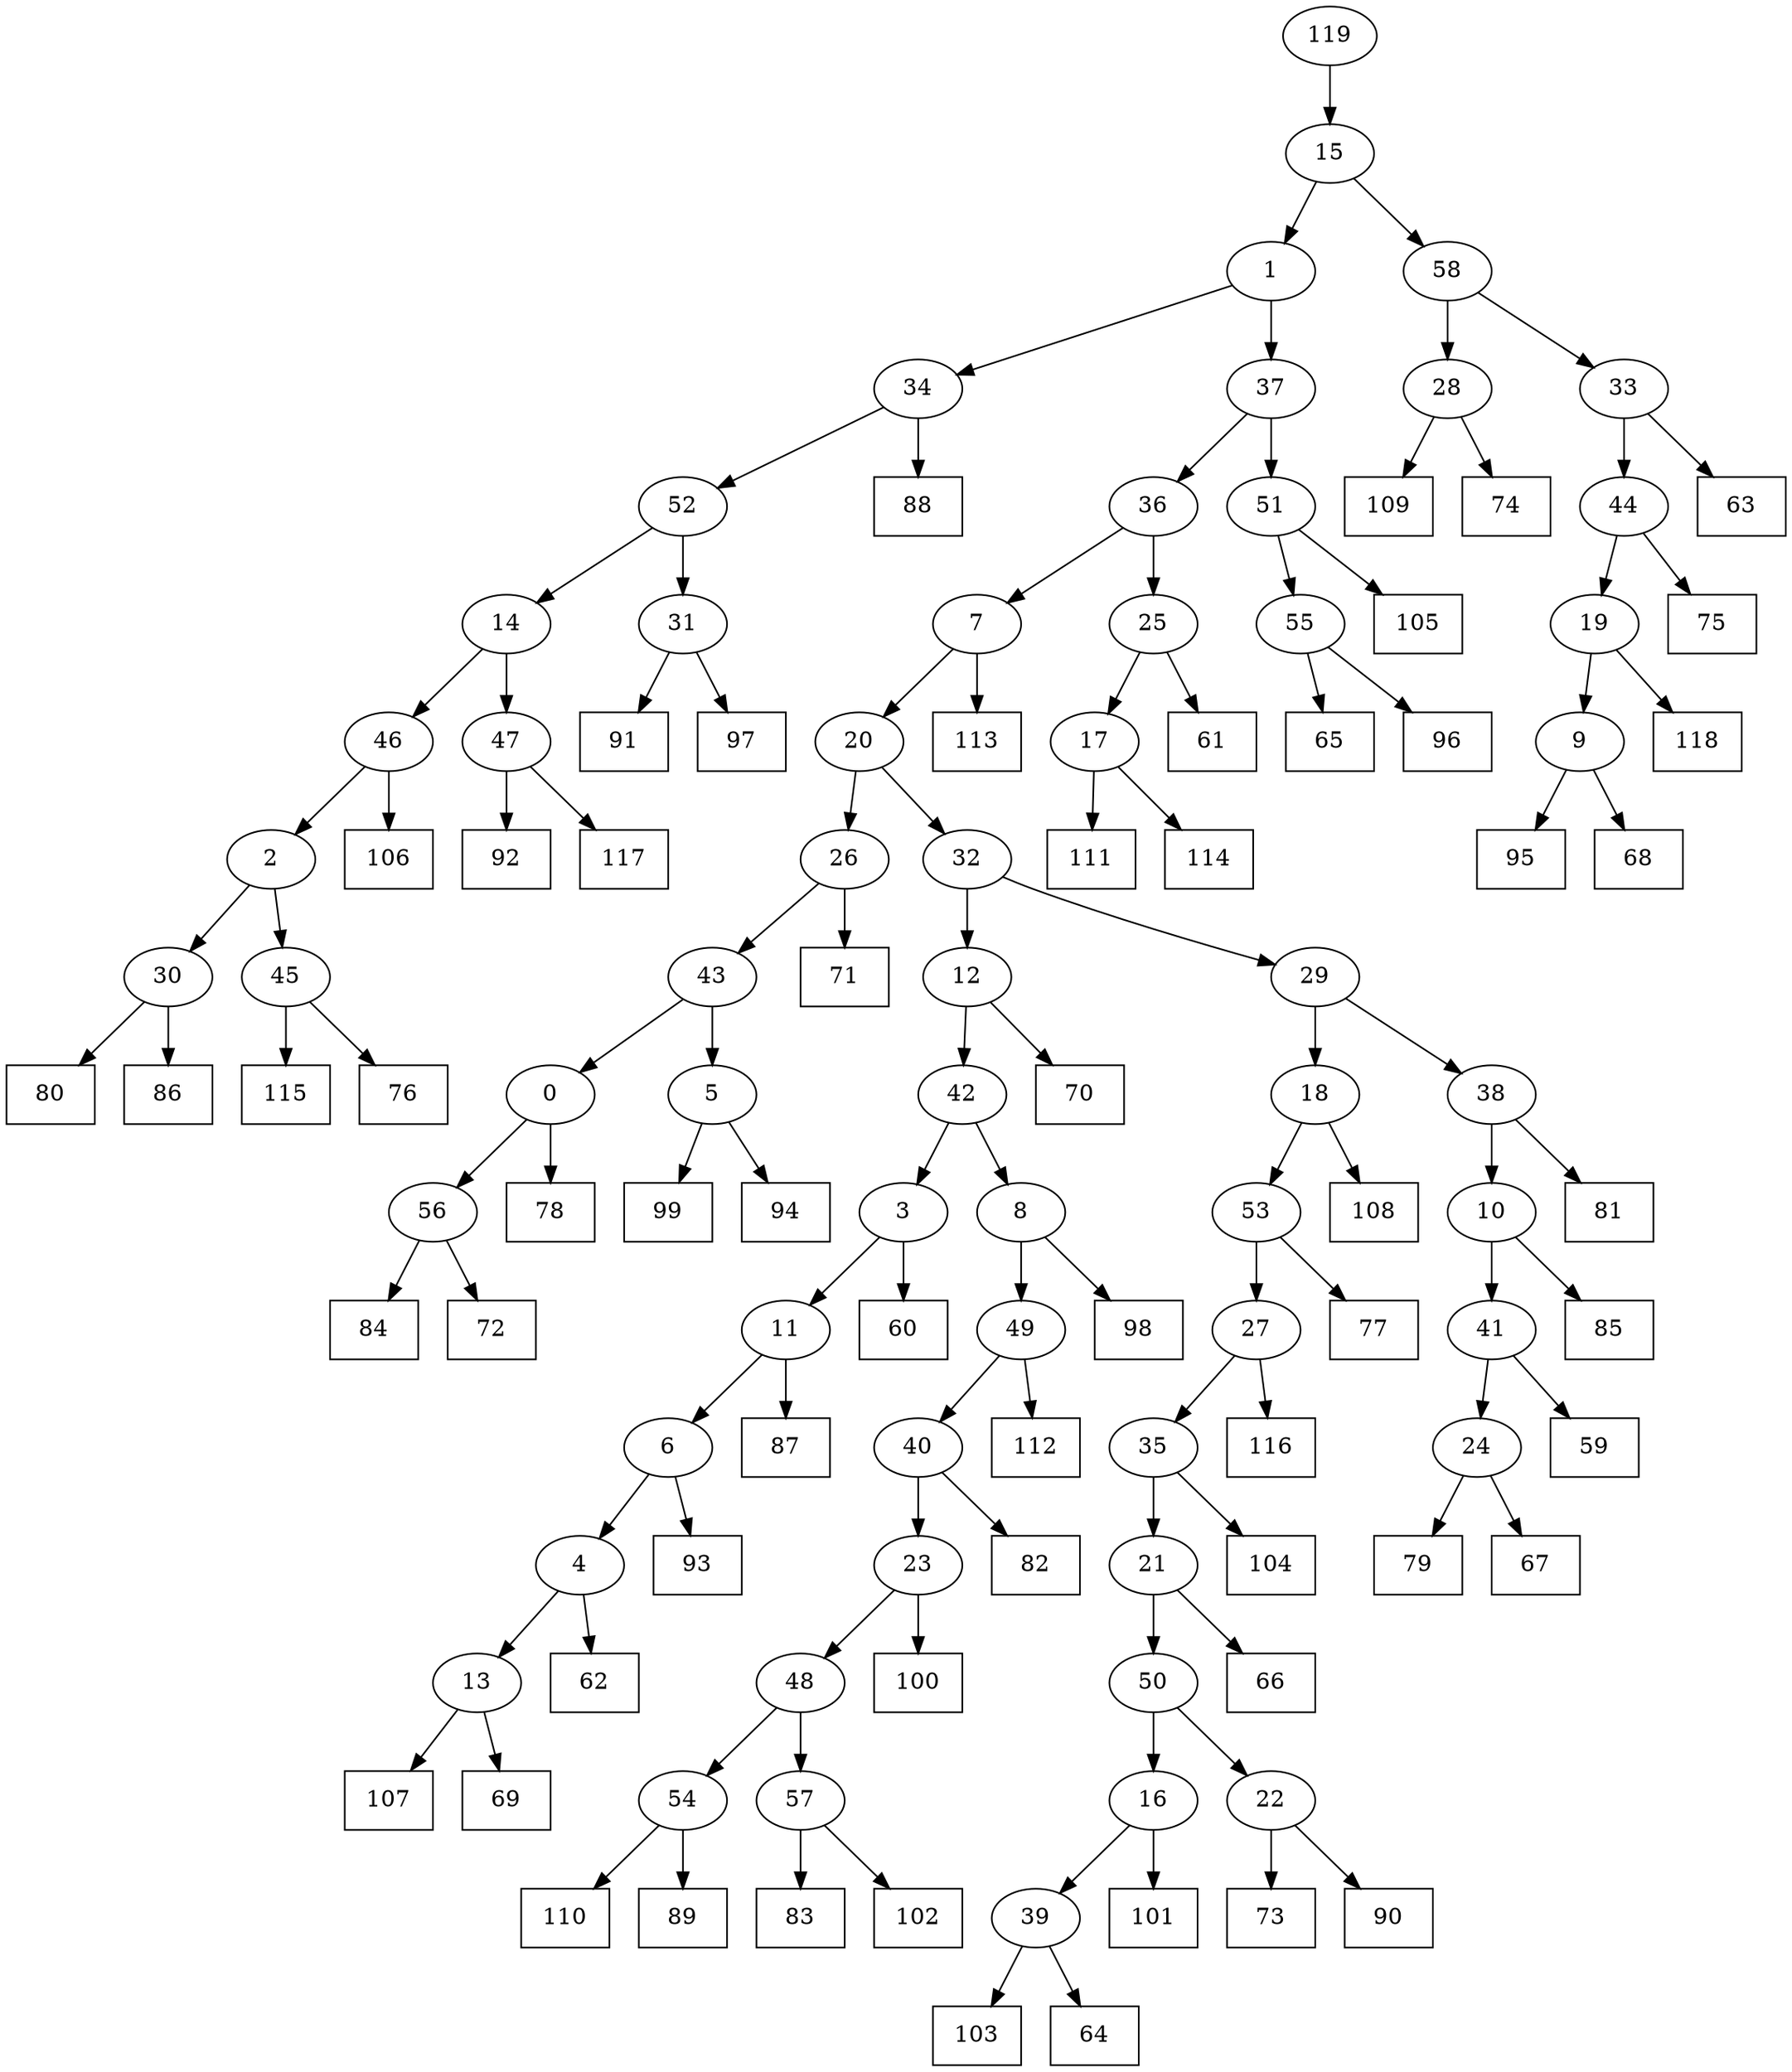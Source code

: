 digraph G {
0[label="0"];
1[label="1"];
2[label="2"];
3[label="3"];
4[label="4"];
5[label="5"];
6[label="6"];
7[label="7"];
8[label="8"];
9[label="9"];
10[label="10"];
11[label="11"];
12[label="12"];
13[label="13"];
14[label="14"];
15[label="15"];
16[label="16"];
17[label="17"];
18[label="18"];
19[label="19"];
20[label="20"];
21[label="21"];
22[label="22"];
23[label="23"];
24[label="24"];
25[label="25"];
26[label="26"];
27[label="27"];
28[label="28"];
29[label="29"];
30[label="30"];
31[label="31"];
32[label="32"];
33[label="33"];
34[label="34"];
35[label="35"];
36[label="36"];
37[label="37"];
38[label="38"];
39[label="39"];
40[label="40"];
41[label="41"];
42[label="42"];
43[label="43"];
44[label="44"];
45[label="45"];
46[label="46"];
47[label="47"];
48[label="48"];
49[label="49"];
50[label="50"];
51[label="51"];
52[label="52"];
53[label="53"];
54[label="54"];
55[label="55"];
56[label="56"];
57[label="57"];
58[label="58"];
59[shape=box,label="113"];
60[shape=box,label="100"];
61[shape=box,label="118"];
62[shape=box,label="110"];
63[shape=box,label="106"];
64[shape=box,label="99"];
65[shape=box,label="95"];
66[shape=box,label="80"];
67[shape=box,label="107"];
68[shape=box,label="60"];
69[shape=box,label="75"];
70[shape=box,label="63"];
71[shape=box,label="69"];
72[shape=box,label="85"];
73[shape=box,label="79"];
74[shape=box,label="83"];
75[shape=box,label="66"];
76[shape=box,label="89"];
77[shape=box,label="78"];
78[shape=box,label="92"];
79[shape=box,label="86"];
80[shape=box,label="111"];
81[shape=box,label="117"];
82[shape=box,label="84"];
83[shape=box,label="98"];
84[shape=box,label="71"];
85[shape=box,label="65"];
86[shape=box,label="96"];
87[shape=box,label="72"];
88[shape=box,label="67"];
89[shape=box,label="59"];
90[shape=box,label="115"];
91[shape=box,label="77"];
92[shape=box,label="104"];
93[shape=box,label="116"];
94[shape=box,label="93"];
95[shape=box,label="73"];
96[shape=box,label="103"];
97[shape=box,label="91"];
98[shape=box,label="64"];
99[shape=box,label="90"];
100[shape=box,label="68"];
101[shape=box,label="108"];
102[shape=box,label="109"];
103[shape=box,label="87"];
104[shape=box,label="105"];
105[shape=box,label="76"];
106[shape=box,label="74"];
107[shape=box,label="112"];
108[shape=box,label="114"];
109[shape=box,label="101"];
110[shape=box,label="62"];
111[shape=box,label="88"];
112[shape=box,label="70"];
113[shape=box,label="82"];
114[shape=box,label="61"];
115[shape=box,label="102"];
116[shape=box,label="97"];
117[shape=box,label="94"];
118[shape=box,label="81"];
119[label="119"];
19->61 ;
12->112 ;
2->30 ;
31->116 ;
17->80 ;
36->25 ;
34->111 ;
56->82 ;
8->83 ;
18->101 ;
31->97 ;
24->73 ;
5->117 ;
55->85 ;
46->2 ;
13->71 ;
27->35 ;
35->92 ;
30->66 ;
47->81 ;
40->23 ;
23->60 ;
49->107 ;
1->34 ;
30->79 ;
56->87 ;
26->43 ;
36->7 ;
119->15 ;
58->33 ;
45->90 ;
4->13 ;
15->1 ;
20->32 ;
34->52 ;
25->17 ;
17->108 ;
41->24 ;
24->88 ;
49->40 ;
2->45 ;
57->74 ;
32->29 ;
29->18 ;
11->6 ;
39->98 ;
3->68 ;
9->65 ;
25->114 ;
1->37 ;
40->113 ;
23->48 ;
48->54 ;
54->62 ;
32->12 ;
44->69 ;
6->94 ;
20->26 ;
26->84 ;
14->46 ;
28->102 ;
10->41 ;
10->72 ;
21->75 ;
19->9 ;
47->78 ;
9->100 ;
50->16 ;
16->109 ;
43->0 ;
0->77 ;
51->55 ;
55->86 ;
52->31 ;
37->51 ;
51->104 ;
33->44 ;
44->19 ;
53->91 ;
54->76 ;
6->4 ;
4->110 ;
7->20 ;
18->53 ;
14->47 ;
43->5 ;
5->64 ;
41->89 ;
50->22 ;
22->99 ;
7->59 ;
48->57 ;
57->115 ;
46->63 ;
8->49 ;
13->67 ;
42->8 ;
52->14 ;
15->58 ;
16->39 ;
39->96 ;
38->118 ;
3->11 ;
11->103 ;
37->36 ;
29->38 ;
38->10 ;
0->56 ;
35->21 ;
21->50 ;
45->105 ;
53->27 ;
27->93 ;
33->70 ;
58->28 ;
28->106 ;
22->95 ;
12->42 ;
42->3 ;
}

